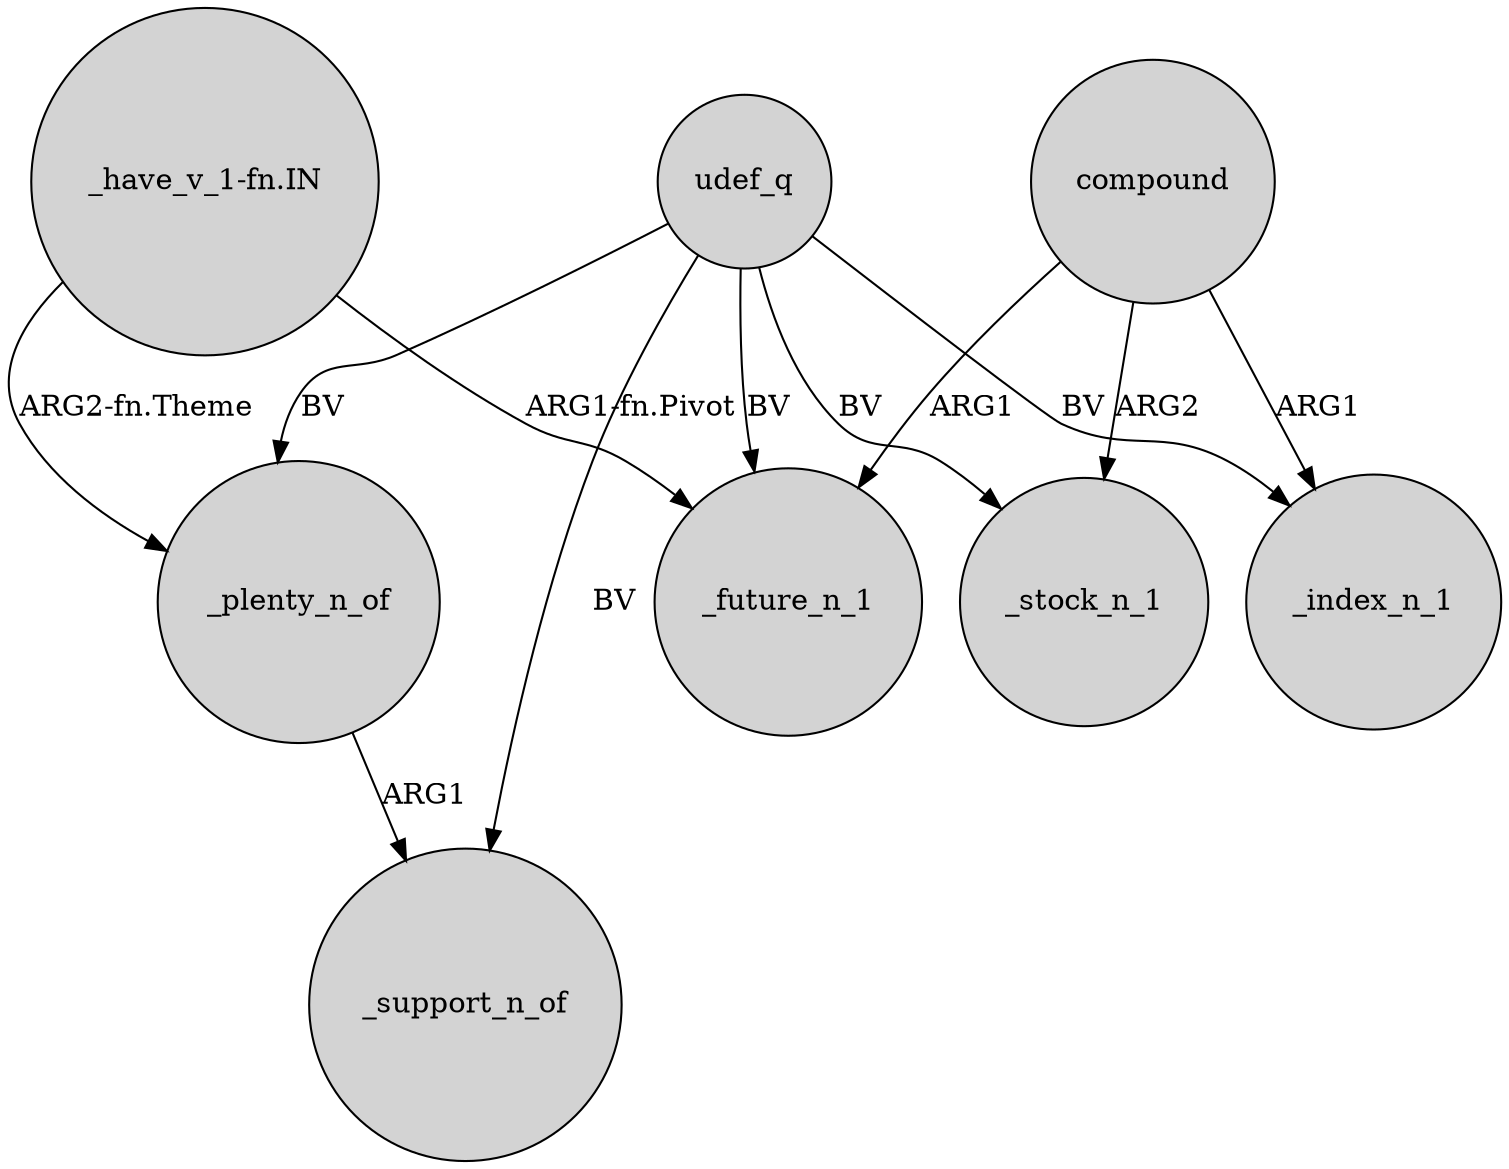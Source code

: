 digraph {
	node [shape=circle style=filled]
	"_have_v_1-fn.IN" -> _plenty_n_of [label="ARG2-fn.Theme"]
	udef_q -> _support_n_of [label=BV]
	udef_q -> _stock_n_1 [label=BV]
	udef_q -> _plenty_n_of [label=BV]
	_plenty_n_of -> _support_n_of [label=ARG1]
	compound -> _future_n_1 [label=ARG1]
	udef_q -> _index_n_1 [label=BV]
	udef_q -> _future_n_1 [label=BV]
	"_have_v_1-fn.IN" -> _future_n_1 [label="ARG1-fn.Pivot"]
	compound -> _stock_n_1 [label=ARG2]
	compound -> _index_n_1 [label=ARG1]
}
